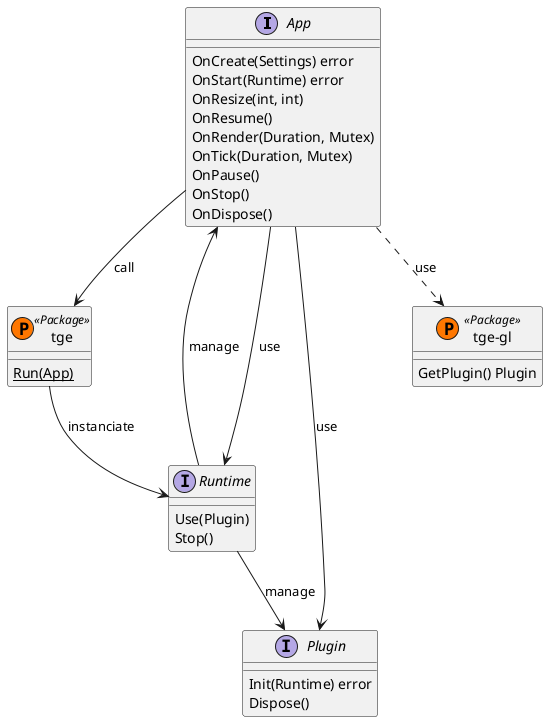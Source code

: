 ```plantuml
@startuml API
' Components
interface App {
    OnCreate(Settings) error
    OnStart(Runtime) error
    OnResize(int, int)
    OnResume()
    OnRender(Duration, Mutex)
    OnTick(Duration, Mutex)
    OnPause()
    OnStop()
    OnDispose()
}

class tge << (P,#FF7700) Package >> {
    {static} Run(App)
}

interface Runtime {
    Use(Plugin)
    Stop()
}

interface Plugin{    
    Init(Runtime) error
    Dispose()
}

class "tge-gl" << (P,#FF7700) Package >> {
    GetPlugin() Plugin
}

' Relations
App --> tge : call
tge --> Runtime : instanciate
App <-- Runtime : manage
App --> Runtime : use
App --> Plugin : use
Runtime --> Plugin : manage

App ..> "tge-gl" : use

@enduml
```